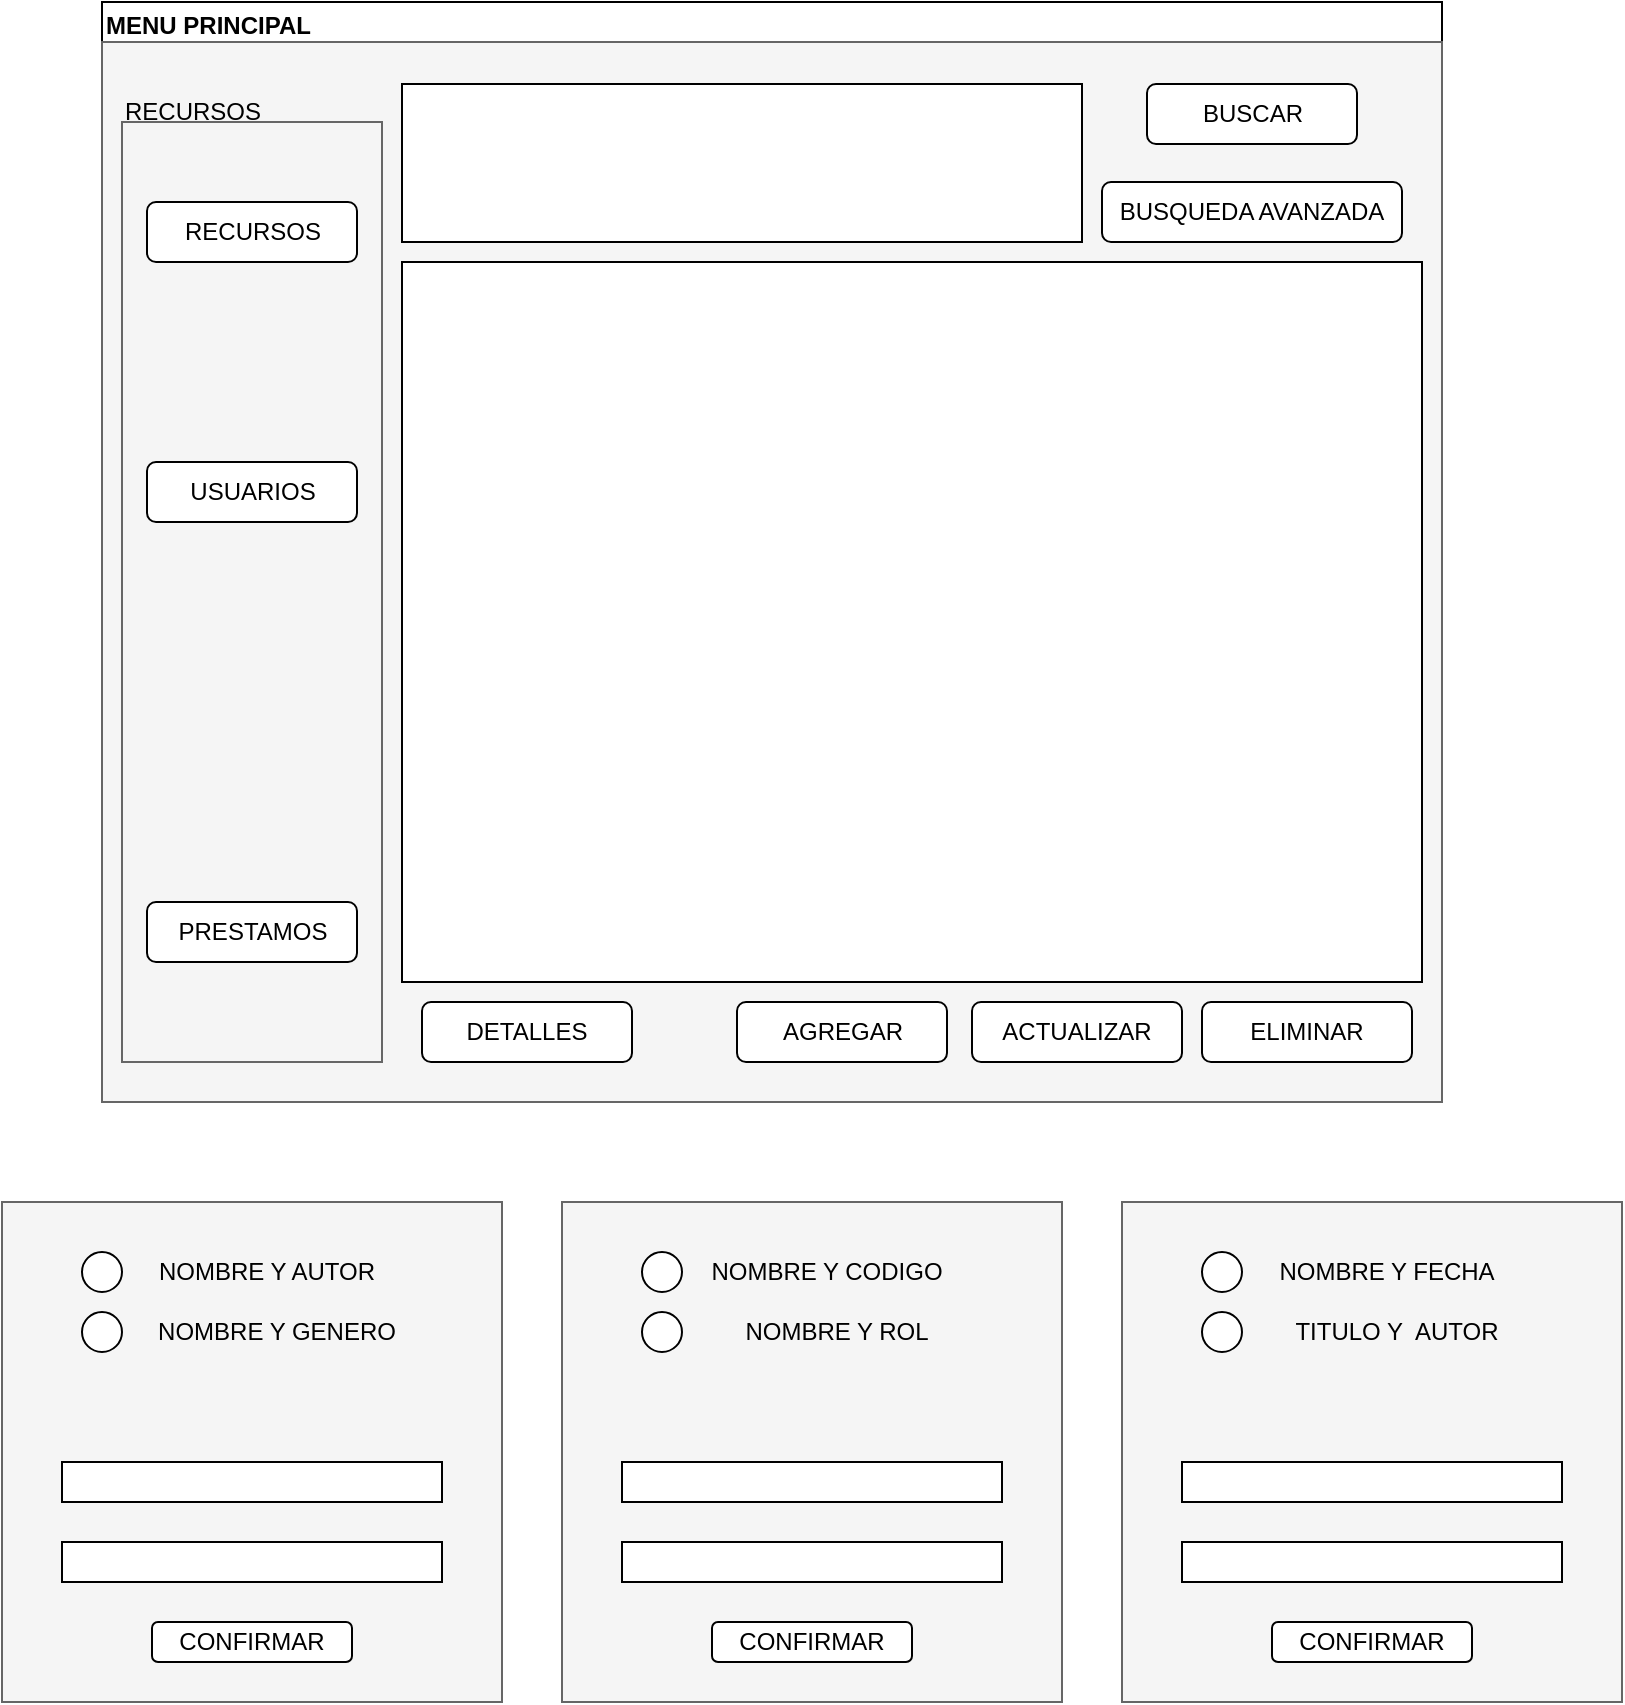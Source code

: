 <mxfile version="21.3.6" type="github" pages="4">
  <diagram name="Page-1" id="p2y-8rMxKkZ-Jx49MLJK">
    <mxGraphModel dx="362" dy="474" grid="1" gridSize="10" guides="1" tooltips="1" connect="1" arrows="1" fold="1" page="1" pageScale="1" pageWidth="850" pageHeight="1100" math="0" shadow="0">
      <root>
        <mxCell id="0" />
        <mxCell id="1" parent="0" />
        <mxCell id="e1R8pwsaagZ0zd5Eg1Rm-1" value="MENU PRINCIPAL" style="swimlane;whiteSpace=wrap;html=1;align=left;" parent="1" vertex="1">
          <mxGeometry x="70" y="20" width="670" height="550" as="geometry" />
        </mxCell>
        <mxCell id="aypvbv0kZrJhzijsHqxg-4" value="" style="rounded=0;whiteSpace=wrap;html=1;fillColor=#f5f5f5;fontColor=#333333;strokeColor=#666666;" parent="e1R8pwsaagZ0zd5Eg1Rm-1" vertex="1">
          <mxGeometry y="20" width="670" height="530" as="geometry" />
        </mxCell>
        <mxCell id="e1R8pwsaagZ0zd5Eg1Rm-2" value="ELIMINAR" style="rounded=1;whiteSpace=wrap;html=1;" parent="e1R8pwsaagZ0zd5Eg1Rm-1" vertex="1">
          <mxGeometry x="550" y="500" width="105" height="30" as="geometry" />
        </mxCell>
        <mxCell id="r7KntZtO0pOSMeHBkpcZ-13" value="BUSQUEDA AVANZADA" style="rounded=1;whiteSpace=wrap;html=1;" parent="e1R8pwsaagZ0zd5Eg1Rm-1" vertex="1">
          <mxGeometry x="500" y="90" width="150" height="30" as="geometry" />
        </mxCell>
        <mxCell id="r7KntZtO0pOSMeHBkpcZ-11" value="BUSCAR" style="rounded=1;whiteSpace=wrap;html=1;" parent="e1R8pwsaagZ0zd5Eg1Rm-1" vertex="1">
          <mxGeometry x="522.5" y="41" width="105" height="30" as="geometry" />
        </mxCell>
        <mxCell id="e1R8pwsaagZ0zd5Eg1Rm-3" value="RECURSOS" style="text;html=1;align=center;verticalAlign=middle;resizable=0;points=[];autosize=1;strokeColor=none;fillColor=none;" parent="e1R8pwsaagZ0zd5Eg1Rm-1" vertex="1">
          <mxGeometry y="40" width="90" height="30" as="geometry" />
        </mxCell>
        <mxCell id="aypvbv0kZrJhzijsHqxg-1" value="" style="rounded=0;whiteSpace=wrap;html=1;" parent="e1R8pwsaagZ0zd5Eg1Rm-1" vertex="1">
          <mxGeometry x="150" y="41" width="340" height="79" as="geometry" />
        </mxCell>
        <mxCell id="aypvbv0kZrJhzijsHqxg-3" value="" style="rounded=0;whiteSpace=wrap;html=1;fillColor=#f5f5f5;fontColor=#333333;strokeColor=#666666;" parent="e1R8pwsaagZ0zd5Eg1Rm-1" vertex="1">
          <mxGeometry x="10" y="60" width="130" height="470" as="geometry" />
        </mxCell>
        <mxCell id="r7KntZtO0pOSMeHBkpcZ-10" value="PRESTAMOS" style="rounded=1;whiteSpace=wrap;html=1;" parent="e1R8pwsaagZ0zd5Eg1Rm-1" vertex="1">
          <mxGeometry x="22.5" y="450" width="105" height="30" as="geometry" />
        </mxCell>
        <mxCell id="r7KntZtO0pOSMeHBkpcZ-9" value="USUARIOS" style="rounded=1;whiteSpace=wrap;html=1;" parent="e1R8pwsaagZ0zd5Eg1Rm-1" vertex="1">
          <mxGeometry x="22.5" y="230" width="105" height="30" as="geometry" />
        </mxCell>
        <mxCell id="r7KntZtO0pOSMeHBkpcZ-8" value="RECURSOS" style="rounded=1;whiteSpace=wrap;html=1;" parent="e1R8pwsaagZ0zd5Eg1Rm-1" vertex="1">
          <mxGeometry x="22.5" y="100" width="105" height="30" as="geometry" />
        </mxCell>
        <mxCell id="r7KntZtO0pOSMeHBkpcZ-15" value="DETALLES" style="rounded=1;whiteSpace=wrap;html=1;" parent="1" vertex="1">
          <mxGeometry x="230" y="520" width="105" height="30" as="geometry" />
        </mxCell>
        <mxCell id="r7KntZtO0pOSMeHBkpcZ-16" value="AGREGAR" style="rounded=1;whiteSpace=wrap;html=1;" parent="1" vertex="1">
          <mxGeometry x="387.5" y="520" width="105" height="30" as="geometry" />
        </mxCell>
        <mxCell id="r7KntZtO0pOSMeHBkpcZ-17" value="ACTUALIZAR" style="rounded=1;whiteSpace=wrap;html=1;" parent="1" vertex="1">
          <mxGeometry x="505" y="520" width="105" height="30" as="geometry" />
        </mxCell>
        <mxCell id="cbf3JY-b_ZTc0W4On7gm-1" value="" style="whiteSpace=wrap;html=1;aspect=fixed;fillColor=#f5f5f5;fontColor=#333333;strokeColor=#666666;" parent="1" vertex="1">
          <mxGeometry x="20" y="620" width="250" height="250" as="geometry" />
        </mxCell>
        <mxCell id="cbf3JY-b_ZTc0W4On7gm-2" value="" style="ellipse;whiteSpace=wrap;html=1;aspect=fixed;" parent="1" vertex="1">
          <mxGeometry x="60" y="645" width="20" height="20" as="geometry" />
        </mxCell>
        <mxCell id="cbf3JY-b_ZTc0W4On7gm-3" value="" style="ellipse;whiteSpace=wrap;html=1;aspect=fixed;" parent="1" vertex="1">
          <mxGeometry x="60" y="675" width="20" height="20" as="geometry" />
        </mxCell>
        <mxCell id="cbf3JY-b_ZTc0W4On7gm-4" value="NOMBRE Y AUTOR" style="text;html=1;strokeColor=none;fillColor=none;align=center;verticalAlign=middle;whiteSpace=wrap;rounded=0;" parent="1" vertex="1">
          <mxGeometry x="75" y="640" width="155" height="30" as="geometry" />
        </mxCell>
        <mxCell id="cbf3JY-b_ZTc0W4On7gm-5" value="NOMBRE Y GENERO" style="text;html=1;strokeColor=none;fillColor=none;align=center;verticalAlign=middle;whiteSpace=wrap;rounded=0;" parent="1" vertex="1">
          <mxGeometry x="80" y="670" width="155" height="30" as="geometry" />
        </mxCell>
        <mxCell id="cbf3JY-b_ZTc0W4On7gm-9" value="" style="rounded=0;whiteSpace=wrap;html=1;" parent="1" vertex="1">
          <mxGeometry x="50" y="750" width="190" height="20" as="geometry" />
        </mxCell>
        <mxCell id="cbf3JY-b_ZTc0W4On7gm-10" value="" style="rounded=0;whiteSpace=wrap;html=1;" parent="1" vertex="1">
          <mxGeometry x="50" y="790" width="190" height="20" as="geometry" />
        </mxCell>
        <mxCell id="cbf3JY-b_ZTc0W4On7gm-11" value="CONFIRMAR" style="rounded=1;whiteSpace=wrap;html=1;" parent="1" vertex="1">
          <mxGeometry x="95" y="830" width="100" height="20" as="geometry" />
        </mxCell>
        <mxCell id="cbf3JY-b_ZTc0W4On7gm-12" value="" style="whiteSpace=wrap;html=1;aspect=fixed;fillColor=#f5f5f5;fontColor=#333333;strokeColor=#666666;" parent="1" vertex="1">
          <mxGeometry x="300" y="620" width="250" height="250" as="geometry" />
        </mxCell>
        <mxCell id="cbf3JY-b_ZTc0W4On7gm-13" value="" style="ellipse;whiteSpace=wrap;html=1;aspect=fixed;" parent="1" vertex="1">
          <mxGeometry x="340" y="645" width="20" height="20" as="geometry" />
        </mxCell>
        <mxCell id="cbf3JY-b_ZTc0W4On7gm-14" value="" style="ellipse;whiteSpace=wrap;html=1;aspect=fixed;" parent="1" vertex="1">
          <mxGeometry x="340" y="675" width="20" height="20" as="geometry" />
        </mxCell>
        <mxCell id="cbf3JY-b_ZTc0W4On7gm-15" value="NOMBRE Y CODIGO" style="text;html=1;strokeColor=none;fillColor=none;align=center;verticalAlign=middle;whiteSpace=wrap;rounded=0;" parent="1" vertex="1">
          <mxGeometry x="355" y="640" width="155" height="30" as="geometry" />
        </mxCell>
        <mxCell id="cbf3JY-b_ZTc0W4On7gm-16" value="NOMBRE Y ROL" style="text;html=1;strokeColor=none;fillColor=none;align=center;verticalAlign=middle;whiteSpace=wrap;rounded=0;" parent="1" vertex="1">
          <mxGeometry x="360" y="670" width="155" height="30" as="geometry" />
        </mxCell>
        <mxCell id="cbf3JY-b_ZTc0W4On7gm-17" value="" style="rounded=0;whiteSpace=wrap;html=1;" parent="1" vertex="1">
          <mxGeometry x="330" y="750" width="190" height="20" as="geometry" />
        </mxCell>
        <mxCell id="cbf3JY-b_ZTc0W4On7gm-18" value="" style="rounded=0;whiteSpace=wrap;html=1;" parent="1" vertex="1">
          <mxGeometry x="330" y="790" width="190" height="20" as="geometry" />
        </mxCell>
        <mxCell id="cbf3JY-b_ZTc0W4On7gm-19" value="CONFIRMAR" style="rounded=1;whiteSpace=wrap;html=1;" parent="1" vertex="1">
          <mxGeometry x="375" y="830" width="100" height="20" as="geometry" />
        </mxCell>
        <mxCell id="cbf3JY-b_ZTc0W4On7gm-20" value="" style="whiteSpace=wrap;html=1;aspect=fixed;fillColor=#f5f5f5;fontColor=#333333;strokeColor=#666666;" parent="1" vertex="1">
          <mxGeometry x="580" y="620" width="250" height="250" as="geometry" />
        </mxCell>
        <mxCell id="cbf3JY-b_ZTc0W4On7gm-21" value="" style="ellipse;whiteSpace=wrap;html=1;aspect=fixed;" parent="1" vertex="1">
          <mxGeometry x="620" y="645" width="20" height="20" as="geometry" />
        </mxCell>
        <mxCell id="cbf3JY-b_ZTc0W4On7gm-22" value="" style="ellipse;whiteSpace=wrap;html=1;aspect=fixed;" parent="1" vertex="1">
          <mxGeometry x="620" y="675" width="20" height="20" as="geometry" />
        </mxCell>
        <mxCell id="cbf3JY-b_ZTc0W4On7gm-23" value="NOMBRE Y FECHA" style="text;html=1;strokeColor=none;fillColor=none;align=center;verticalAlign=middle;whiteSpace=wrap;rounded=0;" parent="1" vertex="1">
          <mxGeometry x="635" y="640" width="155" height="30" as="geometry" />
        </mxCell>
        <mxCell id="cbf3JY-b_ZTc0W4On7gm-24" value="TITULO Y&amp;nbsp; AUTOR" style="text;html=1;strokeColor=none;fillColor=none;align=center;verticalAlign=middle;whiteSpace=wrap;rounded=0;" parent="1" vertex="1">
          <mxGeometry x="640" y="670" width="155" height="30" as="geometry" />
        </mxCell>
        <mxCell id="cbf3JY-b_ZTc0W4On7gm-25" value="" style="rounded=0;whiteSpace=wrap;html=1;" parent="1" vertex="1">
          <mxGeometry x="610" y="750" width="190" height="20" as="geometry" />
        </mxCell>
        <mxCell id="cbf3JY-b_ZTc0W4On7gm-26" value="" style="rounded=0;whiteSpace=wrap;html=1;" parent="1" vertex="1">
          <mxGeometry x="610" y="790" width="190" height="20" as="geometry" />
        </mxCell>
        <mxCell id="cbf3JY-b_ZTc0W4On7gm-27" value="CONFIRMAR" style="rounded=1;whiteSpace=wrap;html=1;" parent="1" vertex="1">
          <mxGeometry x="655" y="830" width="100" height="20" as="geometry" />
        </mxCell>
        <mxCell id="aypvbv0kZrJhzijsHqxg-2" value="" style="rounded=0;whiteSpace=wrap;html=1;" parent="1" vertex="1">
          <mxGeometry x="220" y="150" width="510" height="360" as="geometry" />
        </mxCell>
      </root>
    </mxGraphModel>
  </diagram>
  <diagram id="Cwyx7qdMEw64Erm2g7AV" name="Página-2">
    <mxGraphModel dx="603" dy="790" grid="1" gridSize="10" guides="1" tooltips="1" connect="1" arrows="1" fold="1" page="1" pageScale="1" pageWidth="1169" pageHeight="827" math="0" shadow="0">
      <root>
        <mxCell id="0" />
        <mxCell id="1" parent="0" />
        <mxCell id="kxKO_Qey3Hu4dv2K8GUY-10" value="AGREGAR RECURSO" style="swimlane;whiteSpace=wrap;html=1;align=left;" parent="1" vertex="1">
          <mxGeometry x="40" y="20" width="440" height="580" as="geometry" />
        </mxCell>
        <mxCell id="D5sINFcptBmj8Q956cNk-6" value="" style="rounded=0;whiteSpace=wrap;html=1;fillColor=#f5f5f5;fontColor=#333333;strokeColor=#666666;" parent="kxKO_Qey3Hu4dv2K8GUY-10" vertex="1">
          <mxGeometry y="20" width="440" height="560" as="geometry" />
        </mxCell>
        <mxCell id="tMp3sEczq6q7P3EdP2Xe-2" value="TITULO:" style="text;html=1;strokeColor=none;fillColor=none;align=center;verticalAlign=middle;whiteSpace=wrap;rounded=0;" parent="kxKO_Qey3Hu4dv2K8GUY-10" vertex="1">
          <mxGeometry x="190" y="100" width="60" height="30" as="geometry" />
        </mxCell>
        <mxCell id="tMp3sEczq6q7P3EdP2Xe-3" value="" style="rounded=0;whiteSpace=wrap;html=1;" parent="kxKO_Qey3Hu4dv2K8GUY-10" vertex="1">
          <mxGeometry x="40" y="130" width="360" height="30" as="geometry" />
        </mxCell>
        <mxCell id="tMp3sEczq6q7P3EdP2Xe-4" value="AUTOR(ES):" style="text;html=1;strokeColor=none;fillColor=none;align=center;verticalAlign=middle;whiteSpace=wrap;rounded=0;" parent="kxKO_Qey3Hu4dv2K8GUY-10" vertex="1">
          <mxGeometry x="190" y="170" width="60" height="30" as="geometry" />
        </mxCell>
        <mxCell id="tMp3sEczq6q7P3EdP2Xe-5" value="" style="rounded=0;whiteSpace=wrap;html=1;" parent="kxKO_Qey3Hu4dv2K8GUY-10" vertex="1">
          <mxGeometry x="40" y="200" width="360" height="30" as="geometry" />
        </mxCell>
        <mxCell id="tMp3sEczq6q7P3EdP2Xe-6" value="GENERO(S):" style="text;html=1;strokeColor=none;fillColor=none;align=center;verticalAlign=middle;whiteSpace=wrap;rounded=0;" parent="kxKO_Qey3Hu4dv2K8GUY-10" vertex="1">
          <mxGeometry x="190" y="283" width="60" height="30" as="geometry" />
        </mxCell>
        <mxCell id="tMp3sEczq6q7P3EdP2Xe-7" value="" style="rounded=0;whiteSpace=wrap;html=1;" parent="kxKO_Qey3Hu4dv2K8GUY-10" vertex="1">
          <mxGeometry x="40" y="313" width="360" height="30" as="geometry" />
        </mxCell>
        <mxCell id="tMp3sEczq6q7P3EdP2Xe-8" value="ISBN:" style="text;html=1;strokeColor=none;fillColor=none;align=center;verticalAlign=middle;whiteSpace=wrap;rounded=0;" parent="kxKO_Qey3Hu4dv2K8GUY-10" vertex="1">
          <mxGeometry x="190" y="30" width="60" height="30" as="geometry" />
        </mxCell>
        <mxCell id="tMp3sEczq6q7P3EdP2Xe-9" value="" style="rounded=0;whiteSpace=wrap;html=1;" parent="kxKO_Qey3Hu4dv2K8GUY-10" vertex="1">
          <mxGeometry x="40" y="60" width="360" height="30" as="geometry" />
        </mxCell>
        <mxCell id="tMp3sEczq6q7P3EdP2Xe-11" value="" style="rounded=0;whiteSpace=wrap;html=1;" parent="kxKO_Qey3Hu4dv2K8GUY-10" vertex="1">
          <mxGeometry x="40" y="240" width="360" height="30" as="geometry" />
        </mxCell>
        <mxCell id="tMp3sEczq6q7P3EdP2Xe-13" value="" style="rounded=0;whiteSpace=wrap;html=1;" parent="kxKO_Qey3Hu4dv2K8GUY-10" vertex="1">
          <mxGeometry x="40" y="350" width="360" height="30" as="geometry" />
        </mxCell>
        <mxCell id="kxKO_Qey3Hu4dv2K8GUY-8" value="CANCELAR" style="rounded=1;whiteSpace=wrap;html=1;" parent="kxKO_Qey3Hu4dv2K8GUY-10" vertex="1">
          <mxGeometry x="290" y="520" width="105" height="30" as="geometry" />
        </mxCell>
        <mxCell id="kxKO_Qey3Hu4dv2K8GUY-7" value="AGREGAR" style="rounded=1;whiteSpace=wrap;html=1;" parent="kxKO_Qey3Hu4dv2K8GUY-10" vertex="1">
          <mxGeometry x="40" y="520" width="105" height="30" as="geometry" />
        </mxCell>
        <mxCell id="D5sINFcptBmj8Q956cNk-3" value="ÁREAS DE CONOCIMIENTO:" style="text;html=1;strokeColor=none;fillColor=none;align=center;verticalAlign=middle;whiteSpace=wrap;rounded=0;" parent="kxKO_Qey3Hu4dv2K8GUY-10" vertex="1">
          <mxGeometry x="135" y="394" width="170" height="30" as="geometry" />
        </mxCell>
        <mxCell id="D5sINFcptBmj8Q956cNk-4" value="" style="rounded=0;whiteSpace=wrap;html=1;" parent="kxKO_Qey3Hu4dv2K8GUY-10" vertex="1">
          <mxGeometry x="40" y="424" width="360" height="30" as="geometry" />
        </mxCell>
        <mxCell id="D5sINFcptBmj8Q956cNk-5" value="" style="rounded=0;whiteSpace=wrap;html=1;" parent="kxKO_Qey3Hu4dv2K8GUY-10" vertex="1">
          <mxGeometry x="40" y="461" width="360" height="30" as="geometry" />
        </mxCell>
        <mxCell id="tMp3sEczq6q7P3EdP2Xe-14" value="EDITAR RECURSO" style="swimlane;whiteSpace=wrap;html=1;align=left;" parent="1" vertex="1">
          <mxGeometry x="620" y="20" width="440" height="540" as="geometry" />
        </mxCell>
        <mxCell id="D5sINFcptBmj8Q956cNk-7" value="" style="rounded=0;whiteSpace=wrap;html=1;fillColor=#f5f5f5;fontColor=#333333;strokeColor=#666666;" parent="tMp3sEczq6q7P3EdP2Xe-14" vertex="1">
          <mxGeometry y="20" width="440" height="520" as="geometry" />
        </mxCell>
        <mxCell id="tMp3sEczq6q7P3EdP2Xe-17" value="TITULO:" style="text;html=1;strokeColor=none;fillColor=none;align=center;verticalAlign=middle;whiteSpace=wrap;rounded=0;" parent="tMp3sEczq6q7P3EdP2Xe-14" vertex="1">
          <mxGeometry x="20" y="60" width="60" height="30" as="geometry" />
        </mxCell>
        <mxCell id="tMp3sEczq6q7P3EdP2Xe-18" value="" style="rounded=0;whiteSpace=wrap;html=1;" parent="tMp3sEczq6q7P3EdP2Xe-14" vertex="1">
          <mxGeometry x="90" y="60" width="320" height="30" as="geometry" />
        </mxCell>
        <mxCell id="tMp3sEczq6q7P3EdP2Xe-19" value="&lt;font style=&quot;font-size: 13px;&quot;&gt;Autor/es&lt;/font&gt;" style="text;html=1;strokeColor=none;fillColor=none;align=left;verticalAlign=middle;whiteSpace=wrap;rounded=0;" parent="tMp3sEczq6q7P3EdP2Xe-14" vertex="1">
          <mxGeometry x="90" y="212.5" width="60" height="30" as="geometry" />
        </mxCell>
        <mxCell id="tMp3sEczq6q7P3EdP2Xe-21" value="&lt;font style=&quot;font-size: 13px;&quot;&gt;Genero/s&lt;/font&gt;" style="text;html=1;strokeColor=none;fillColor=none;align=left;verticalAlign=middle;whiteSpace=wrap;rounded=0;" parent="tMp3sEczq6q7P3EdP2Xe-14" vertex="1">
          <mxGeometry x="90" y="257.5" width="60" height="30" as="geometry" />
        </mxCell>
        <mxCell id="tMp3sEczq6q7P3EdP2Xe-22" value="" style="rounded=0;whiteSpace=wrap;html=1;" parent="tMp3sEczq6q7P3EdP2Xe-14" vertex="1">
          <mxGeometry x="180" y="207.5" width="230" height="132.5" as="geometry" />
        </mxCell>
        <mxCell id="tMp3sEczq6q7P3EdP2Xe-23" value="ISBN:" style="text;html=1;strokeColor=none;fillColor=none;align=center;verticalAlign=middle;whiteSpace=wrap;rounded=0;" parent="tMp3sEczq6q7P3EdP2Xe-14" vertex="1">
          <mxGeometry x="20" y="110" width="60" height="30" as="geometry" />
        </mxCell>
        <mxCell id="tMp3sEczq6q7P3EdP2Xe-24" value="" style="rounded=0;whiteSpace=wrap;html=1;" parent="tMp3sEczq6q7P3EdP2Xe-14" vertex="1">
          <mxGeometry x="90" y="110" width="320" height="30" as="geometry" />
        </mxCell>
        <mxCell id="tMp3sEczq6q7P3EdP2Xe-28" value="" style="rounded=0;whiteSpace=wrap;html=1;" parent="tMp3sEczq6q7P3EdP2Xe-14" vertex="1">
          <mxGeometry x="180" y="425" width="230" height="30" as="geometry" />
        </mxCell>
        <mxCell id="DvP-O4u890_XS0A_rCz8-2" value="" style="ellipse;whiteSpace=wrap;html=1;aspect=fixed;" parent="tMp3sEczq6q7P3EdP2Xe-14" vertex="1">
          <mxGeometry x="60" y="217.5" width="20" height="20" as="geometry" />
        </mxCell>
        <mxCell id="DvP-O4u890_XS0A_rCz8-1" value="" style="ellipse;whiteSpace=wrap;html=1;aspect=fixed;" parent="tMp3sEczq6q7P3EdP2Xe-14" vertex="1">
          <mxGeometry x="60" y="262.5" width="20" height="20" as="geometry" />
        </mxCell>
        <mxCell id="DvP-O4u890_XS0A_rCz8-5" value="" style="ellipse;whiteSpace=wrap;html=1;aspect=fixed;" parent="tMp3sEczq6q7P3EdP2Xe-14" vertex="1">
          <mxGeometry x="60" y="302.5" width="20" height="20" as="geometry" />
        </mxCell>
        <mxCell id="DvP-O4u890_XS0A_rCz8-6" value="&lt;font style=&quot;font-size: 13px;&quot;&gt;Área/s&lt;/font&gt;" style="text;html=1;strokeColor=none;fillColor=none;align=left;verticalAlign=middle;whiteSpace=wrap;rounded=0;" parent="tMp3sEczq6q7P3EdP2Xe-14" vertex="1">
          <mxGeometry x="90" y="297.5" width="60" height="30" as="geometry" />
        </mxCell>
        <mxCell id="tMp3sEczq6q7P3EdP2Xe-15" value="EDITAR" style="rounded=1;whiteSpace=wrap;html=1;" parent="tMp3sEczq6q7P3EdP2Xe-14" vertex="1">
          <mxGeometry x="90" y="480" width="105" height="30" as="geometry" />
        </mxCell>
        <mxCell id="tMp3sEczq6q7P3EdP2Xe-16" value="VOLVER" style="rounded=1;whiteSpace=wrap;html=1;" parent="tMp3sEczq6q7P3EdP2Xe-14" vertex="1">
          <mxGeometry x="250" y="480" width="105" height="30" as="geometry" />
        </mxCell>
        <mxCell id="DvP-O4u890_XS0A_rCz8-7" value="Modificar" style="rounded=1;whiteSpace=wrap;html=1;" parent="tMp3sEczq6q7P3EdP2Xe-14" vertex="1">
          <mxGeometry x="30" y="425" width="105" height="30" as="geometry" />
        </mxCell>
      </root>
    </mxGraphModel>
  </diagram>
  <diagram id="3fzRjlfBtVM848RwXECG" name="Página-3">
    <mxGraphModel dx="479" dy="474" grid="1" gridSize="10" guides="1" tooltips="1" connect="1" arrows="1" fold="1" page="1" pageScale="1" pageWidth="1169" pageHeight="827" math="0" shadow="0">
      <root>
        <mxCell id="0" />
        <mxCell id="1" parent="0" />
        <mxCell id="4e3hcNfKod3oVxeld-Sy-1" value="EDITAR USUARIO" style="swimlane;whiteSpace=wrap;html=1;align=left;" parent="1" vertex="1">
          <mxGeometry x="585" y="40" width="440" height="350" as="geometry" />
        </mxCell>
        <mxCell id="E8qLLrgChFv8CGwv2vVV-2" value="" style="rounded=0;whiteSpace=wrap;html=1;fillColor=#f5f5f5;fontColor=#333333;strokeColor=#666666;" vertex="1" parent="4e3hcNfKod3oVxeld-Sy-1">
          <mxGeometry y="20" width="440" height="330" as="geometry" />
        </mxCell>
        <mxCell id="4e3hcNfKod3oVxeld-Sy-2" value="EDITAR" style="rounded=1;whiteSpace=wrap;html=1;" parent="4e3hcNfKod3oVxeld-Sy-1" vertex="1">
          <mxGeometry x="47.5" y="280" width="105" height="30" as="geometry" />
        </mxCell>
        <mxCell id="4e3hcNfKod3oVxeld-Sy-3" value="CANCELAR" style="rounded=1;whiteSpace=wrap;html=1;" parent="4e3hcNfKod3oVxeld-Sy-1" vertex="1">
          <mxGeometry x="285" y="280" width="105" height="30" as="geometry" />
        </mxCell>
        <mxCell id="4e3hcNfKod3oVxeld-Sy-4" value="NOMBRE:" style="text;html=1;strokeColor=none;fillColor=none;align=left;verticalAlign=middle;whiteSpace=wrap;rounded=0;" parent="4e3hcNfKod3oVxeld-Sy-1" vertex="1">
          <mxGeometry x="40" y="40" width="60" height="30" as="geometry" />
        </mxCell>
        <mxCell id="4e3hcNfKod3oVxeld-Sy-5" value="" style="rounded=0;whiteSpace=wrap;html=1;" parent="4e3hcNfKod3oVxeld-Sy-1" vertex="1">
          <mxGeometry x="140" y="40" width="230" height="30" as="geometry" />
        </mxCell>
        <mxCell id="4e3hcNfKod3oVxeld-Sy-6" value="CODIGO:&amp;nbsp;" style="text;html=1;strokeColor=none;fillColor=none;align=left;verticalAlign=middle;whiteSpace=wrap;rounded=0;" parent="4e3hcNfKod3oVxeld-Sy-1" vertex="1">
          <mxGeometry x="40" y="100" width="60" height="30" as="geometry" />
        </mxCell>
        <mxCell id="4e3hcNfKod3oVxeld-Sy-7" value="" style="rounded=0;whiteSpace=wrap;html=1;" parent="4e3hcNfKod3oVxeld-Sy-1" vertex="1">
          <mxGeometry x="180" y="100" width="190" height="30" as="geometry" />
        </mxCell>
        <mxCell id="_hPYEQlc5iR2hV76cgkD-1" value="TOPO DE USUARIO:" style="text;html=1;strokeColor=none;fillColor=none;align=left;verticalAlign=middle;whiteSpace=wrap;rounded=0;" parent="4e3hcNfKod3oVxeld-Sy-1" vertex="1">
          <mxGeometry x="40" y="160" width="120" height="30" as="geometry" />
        </mxCell>
        <mxCell id="_hPYEQlc5iR2hV76cgkD-2" value="" style="rounded=0;whiteSpace=wrap;html=1;" parent="4e3hcNfKod3oVxeld-Sy-1" vertex="1">
          <mxGeometry x="180" y="160" width="190" height="30" as="geometry" />
        </mxCell>
        <mxCell id="_hPYEQlc5iR2hV76cgkD-3" value="ESTADO:" style="text;html=1;strokeColor=none;fillColor=none;align=left;verticalAlign=middle;whiteSpace=wrap;rounded=0;" parent="4e3hcNfKod3oVxeld-Sy-1" vertex="1">
          <mxGeometry x="40" y="210" width="120" height="30" as="geometry" />
        </mxCell>
        <mxCell id="_hPYEQlc5iR2hV76cgkD-4" value="" style="rounded=0;whiteSpace=wrap;html=1;align=left;" parent="4e3hcNfKod3oVxeld-Sy-1" vertex="1">
          <mxGeometry x="180" y="220" width="190" height="25" as="geometry" />
        </mxCell>
        <mxCell id="_hPYEQlc5iR2hV76cgkD-5" value="" style="html=1;shadow=0;dashed=0;align=center;verticalAlign=middle;shape=mxgraph.arrows2.arrow;dy=0.6;dx=40;direction=south;notch=0;" parent="4e3hcNfKod3oVxeld-Sy-1" vertex="1">
          <mxGeometry x="355" y="222.5" width="10" height="20" as="geometry" />
        </mxCell>
        <mxCell id="4e3hcNfKod3oVxeld-Sy-32" value="AGREGAR USUARIO" style="swimlane;whiteSpace=wrap;html=1;align=left;" parent="1" vertex="1">
          <mxGeometry x="50" y="40" width="440" height="260" as="geometry" />
        </mxCell>
        <mxCell id="E8qLLrgChFv8CGwv2vVV-1" value="" style="rounded=0;whiteSpace=wrap;html=1;fillColor=#f5f5f5;fontColor=#333333;strokeColor=#666666;" vertex="1" parent="4e3hcNfKod3oVxeld-Sy-32">
          <mxGeometry y="20" width="440" height="240" as="geometry" />
        </mxCell>
        <mxCell id="4e3hcNfKod3oVxeld-Sy-33" value="AGREGAR" style="rounded=1;whiteSpace=wrap;html=1;" parent="4e3hcNfKod3oVxeld-Sy-32" vertex="1">
          <mxGeometry x="60" y="40" width="105" height="30" as="geometry" />
        </mxCell>
        <mxCell id="4e3hcNfKod3oVxeld-Sy-34" value="CANCELAR" style="rounded=1;whiteSpace=wrap;html=1;" parent="4e3hcNfKod3oVxeld-Sy-32" vertex="1">
          <mxGeometry x="271" y="40" width="105" height="30" as="geometry" />
        </mxCell>
        <mxCell id="4e3hcNfKod3oVxeld-Sy-35" value="NOMBRE:" style="text;html=1;strokeColor=none;fillColor=none;align=center;verticalAlign=middle;whiteSpace=wrap;rounded=0;" parent="4e3hcNfKod3oVxeld-Sy-32" vertex="1">
          <mxGeometry x="180" y="90" width="60" height="30" as="geometry" />
        </mxCell>
        <mxCell id="4e3hcNfKod3oVxeld-Sy-36" value="" style="rounded=0;whiteSpace=wrap;html=1;" parent="4e3hcNfKod3oVxeld-Sy-32" vertex="1">
          <mxGeometry x="40" y="120" width="360" height="30" as="geometry" />
        </mxCell>
        <mxCell id="4e3hcNfKod3oVxeld-Sy-37" value="ROL:" style="text;html=1;strokeColor=none;fillColor=none;align=center;verticalAlign=middle;whiteSpace=wrap;rounded=0;" parent="4e3hcNfKod3oVxeld-Sy-32" vertex="1">
          <mxGeometry x="180" y="160" width="60" height="30" as="geometry" />
        </mxCell>
        <mxCell id="4e3hcNfKod3oVxeld-Sy-38" value="" style="rounded=0;whiteSpace=wrap;html=1;" parent="4e3hcNfKod3oVxeld-Sy-32" vertex="1">
          <mxGeometry x="40" y="190" width="360" height="30" as="geometry" />
        </mxCell>
      </root>
    </mxGraphModel>
  </diagram>
  <diagram id="CErLLbU1nIDpDUmmBic5" name="Página-4">
    <mxGraphModel dx="479" dy="474" grid="1" gridSize="10" guides="1" tooltips="1" connect="1" arrows="1" fold="1" page="1" pageScale="1" pageWidth="1169" pageHeight="827" math="0" shadow="0">
      <root>
        <mxCell id="0" />
        <mxCell id="1" parent="0" />
        <mxCell id="Y20iW41o2ZZWx6zLnu7h-1" value="ADMINISTRAR PRESTAMOS" style="swimlane;whiteSpace=wrap;html=1;align=left;" parent="1" vertex="1">
          <mxGeometry x="480" y="30" width="370" height="320" as="geometry" />
        </mxCell>
        <mxCell id="Eg2VfLWW7AP5_7lq2KhQ-1" value="" style="rounded=0;whiteSpace=wrap;html=1;fillColor=#f5f5f5;fontColor=#333333;strokeColor=#666666;" vertex="1" parent="Y20iW41o2ZZWx6zLnu7h-1">
          <mxGeometry y="20" width="370" height="300" as="geometry" />
        </mxCell>
        <mxCell id="Y20iW41o2ZZWx6zLnu7h-2" value="CONFIRMAR" style="rounded=1;whiteSpace=wrap;html=1;" parent="Y20iW41o2ZZWx6zLnu7h-1" vertex="1">
          <mxGeometry x="52.5" y="240" width="105" height="30" as="geometry" />
        </mxCell>
        <mxCell id="Y20iW41o2ZZWx6zLnu7h-6" value="PRÉSTAMO" style="text;html=1;strokeColor=none;fillColor=none;align=center;verticalAlign=middle;whiteSpace=wrap;rounded=0;" parent="Y20iW41o2ZZWx6zLnu7h-1" vertex="1">
          <mxGeometry x="-20" y="30" width="160" height="30" as="geometry" />
        </mxCell>
        <mxCell id="Y20iW41o2ZZWx6zLnu7h-8" value="VOLVER" style="rounded=1;whiteSpace=wrap;html=1;" parent="Y20iW41o2ZZWx6zLnu7h-1" vertex="1">
          <mxGeometry x="212.5" y="240" width="105" height="30" as="geometry" />
        </mxCell>
        <mxCell id="1y2_DNcTl_-BcHoMFtcH-1" value="DEVOLUCIÓN" style="text;html=1;strokeColor=none;fillColor=none;align=center;verticalAlign=middle;whiteSpace=wrap;rounded=0;" parent="Y20iW41o2ZZWx6zLnu7h-1" vertex="1">
          <mxGeometry x="70" y="30" width="160" height="30" as="geometry" />
        </mxCell>
        <mxCell id="1y2_DNcTl_-BcHoMFtcH-2" value="" style="endArrow=none;html=1;rounded=0;" parent="Y20iW41o2ZZWx6zLnu7h-1" edge="1">
          <mxGeometry width="50" height="50" relative="1" as="geometry">
            <mxPoint x="20" y="70" as="sourcePoint" />
            <mxPoint x="360" y="70" as="targetPoint" />
            <Array as="points" />
          </mxGeometry>
        </mxCell>
        <mxCell id="1y2_DNcTl_-BcHoMFtcH-3" value="" style="endArrow=none;html=1;rounded=0;strokeWidth=2;" parent="Y20iW41o2ZZWx6zLnu7h-1" edge="1">
          <mxGeometry width="50" height="50" relative="1" as="geometry">
            <mxPoint x="105" y="70" as="sourcePoint" />
            <mxPoint x="105" y="70" as="targetPoint" />
            <Array as="points">
              <mxPoint x="195" y="70" />
            </Array>
          </mxGeometry>
        </mxCell>
        <mxCell id="LAOX9X6BorgNHLki5w8Z-1" value="Usuarios" style="text;html=1;strokeColor=none;fillColor=none;align=left;verticalAlign=middle;whiteSpace=wrap;rounded=0;" parent="Y20iW41o2ZZWx6zLnu7h-1" vertex="1">
          <mxGeometry x="72.5" y="120" width="120" height="30" as="geometry" />
        </mxCell>
        <mxCell id="LAOX9X6BorgNHLki5w8Z-2" value="&amp;nbsp;Item" style="rounded=0;whiteSpace=wrap;html=1;align=left;" parent="Y20iW41o2ZZWx6zLnu7h-1" vertex="1">
          <mxGeometry x="50" y="160" width="110" height="25" as="geometry" />
        </mxCell>
        <mxCell id="4cDoMv_3yeulJ_CzXetW-1" value="" style="html=1;shadow=0;dashed=0;align=center;verticalAlign=middle;shape=mxgraph.arrows2.arrow;dy=0.6;dx=40;direction=south;notch=0;" parent="Y20iW41o2ZZWx6zLnu7h-1" vertex="1">
          <mxGeometry x="140" y="162.5" width="10" height="20" as="geometry" />
        </mxCell>
        <mxCell id="4cDoMv_3yeulJ_CzXetW-3" value="Recursos Prestados" style="text;html=1;strokeColor=none;fillColor=none;align=left;verticalAlign=middle;whiteSpace=wrap;rounded=0;" parent="Y20iW41o2ZZWx6zLnu7h-1" vertex="1">
          <mxGeometry x="205" y="120" width="120" height="30" as="geometry" />
        </mxCell>
        <mxCell id="4cDoMv_3yeulJ_CzXetW-4" value="&amp;nbsp;Item" style="rounded=0;whiteSpace=wrap;html=1;align=left;" parent="Y20iW41o2ZZWx6zLnu7h-1" vertex="1">
          <mxGeometry x="210" y="160" width="110" height="25" as="geometry" />
        </mxCell>
        <mxCell id="4cDoMv_3yeulJ_CzXetW-5" value="" style="html=1;shadow=0;dashed=0;align=center;verticalAlign=middle;shape=mxgraph.arrows2.arrow;dy=0.6;dx=40;direction=south;notch=0;" parent="Y20iW41o2ZZWx6zLnu7h-1" vertex="1">
          <mxGeometry x="300" y="162.5" width="10" height="20" as="geometry" />
        </mxCell>
        <mxCell id="4cDoMv_3yeulJ_CzXetW-6" value="ADMINISTRAR PRESTAMOS" style="swimlane;whiteSpace=wrap;html=1;align=left;" parent="1" vertex="1">
          <mxGeometry x="60" y="30" width="370" height="320" as="geometry" />
        </mxCell>
        <mxCell id="anFDGpNqrip4CgQvszu0-1" value="" style="rounded=0;whiteSpace=wrap;html=1;fillColor=#f5f5f5;fontColor=#333333;strokeColor=#666666;" vertex="1" parent="4cDoMv_3yeulJ_CzXetW-6">
          <mxGeometry y="20" width="370" height="300" as="geometry" />
        </mxCell>
        <mxCell id="4cDoMv_3yeulJ_CzXetW-7" value="CONFIRMAR" style="rounded=1;whiteSpace=wrap;html=1;" parent="4cDoMv_3yeulJ_CzXetW-6" vertex="1">
          <mxGeometry x="52.5" y="240" width="105" height="30" as="geometry" />
        </mxCell>
        <mxCell id="4cDoMv_3yeulJ_CzXetW-8" value="PRÉSTAMO" style="text;html=1;strokeColor=none;fillColor=none;align=center;verticalAlign=middle;whiteSpace=wrap;rounded=0;" parent="4cDoMv_3yeulJ_CzXetW-6" vertex="1">
          <mxGeometry x="-20" y="30" width="160" height="30" as="geometry" />
        </mxCell>
        <mxCell id="4cDoMv_3yeulJ_CzXetW-9" value="VOLVER" style="rounded=1;whiteSpace=wrap;html=1;" parent="4cDoMv_3yeulJ_CzXetW-6" vertex="1">
          <mxGeometry x="212.5" y="240" width="105" height="30" as="geometry" />
        </mxCell>
        <mxCell id="4cDoMv_3yeulJ_CzXetW-10" value="DEVOLUCIÓN" style="text;html=1;strokeColor=none;fillColor=none;align=center;verticalAlign=middle;whiteSpace=wrap;rounded=0;" parent="4cDoMv_3yeulJ_CzXetW-6" vertex="1">
          <mxGeometry x="70" y="30" width="160" height="30" as="geometry" />
        </mxCell>
        <mxCell id="4cDoMv_3yeulJ_CzXetW-11" value="" style="endArrow=none;html=1;rounded=0;" parent="4cDoMv_3yeulJ_CzXetW-6" edge="1">
          <mxGeometry width="50" height="50" relative="1" as="geometry">
            <mxPoint x="20" y="70" as="sourcePoint" />
            <mxPoint x="360" y="70" as="targetPoint" />
            <Array as="points" />
          </mxGeometry>
        </mxCell>
        <mxCell id="4cDoMv_3yeulJ_CzXetW-12" value="" style="endArrow=none;html=1;rounded=0;strokeWidth=2;" parent="4cDoMv_3yeulJ_CzXetW-6" edge="1">
          <mxGeometry width="50" height="50" relative="1" as="geometry">
            <mxPoint x="20" y="70" as="sourcePoint" />
            <mxPoint x="100" y="70" as="targetPoint" />
          </mxGeometry>
        </mxCell>
        <mxCell id="4cDoMv_3yeulJ_CzXetW-13" value="Usuarios" style="text;html=1;strokeColor=none;fillColor=none;align=left;verticalAlign=middle;whiteSpace=wrap;rounded=0;" parent="4cDoMv_3yeulJ_CzXetW-6" vertex="1">
          <mxGeometry x="72.5" y="120" width="120" height="30" as="geometry" />
        </mxCell>
        <mxCell id="4cDoMv_3yeulJ_CzXetW-14" value="&amp;nbsp;Item" style="rounded=0;whiteSpace=wrap;html=1;align=left;" parent="4cDoMv_3yeulJ_CzXetW-6" vertex="1">
          <mxGeometry x="50" y="160" width="110" height="25" as="geometry" />
        </mxCell>
        <mxCell id="4cDoMv_3yeulJ_CzXetW-15" value="" style="html=1;shadow=0;dashed=0;align=center;verticalAlign=middle;shape=mxgraph.arrows2.arrow;dy=0.6;dx=40;direction=south;notch=0;" parent="4cDoMv_3yeulJ_CzXetW-6" vertex="1">
          <mxGeometry x="140" y="162.5" width="10" height="20" as="geometry" />
        </mxCell>
        <mxCell id="4cDoMv_3yeulJ_CzXetW-16" value="Recursos Disponibles" style="text;html=1;strokeColor=none;fillColor=none;align=left;verticalAlign=middle;whiteSpace=wrap;rounded=0;" parent="4cDoMv_3yeulJ_CzXetW-6" vertex="1">
          <mxGeometry x="205" y="120" width="120" height="30" as="geometry" />
        </mxCell>
        <mxCell id="4cDoMv_3yeulJ_CzXetW-17" value="&amp;nbsp;Item" style="rounded=0;whiteSpace=wrap;html=1;align=left;" parent="4cDoMv_3yeulJ_CzXetW-6" vertex="1">
          <mxGeometry x="210" y="160" width="110" height="25" as="geometry" />
        </mxCell>
        <mxCell id="4cDoMv_3yeulJ_CzXetW-18" value="" style="html=1;shadow=0;dashed=0;align=center;verticalAlign=middle;shape=mxgraph.arrows2.arrow;dy=0.6;dx=40;direction=south;notch=0;" parent="4cDoMv_3yeulJ_CzXetW-6" vertex="1">
          <mxGeometry x="300" y="162.5" width="10" height="20" as="geometry" />
        </mxCell>
      </root>
    </mxGraphModel>
  </diagram>
</mxfile>
